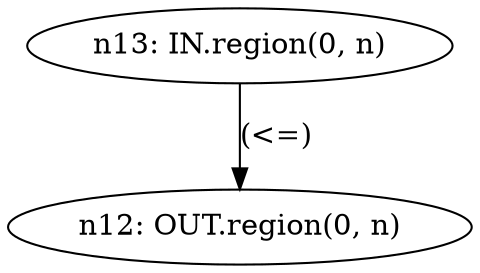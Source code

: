 digraph {
  n12[label="n12: OUT.region(0, n)"];
  n13[label="n13: IN.region(0, n)"];
  n13 -> n12[ label="(<=)"];
}
